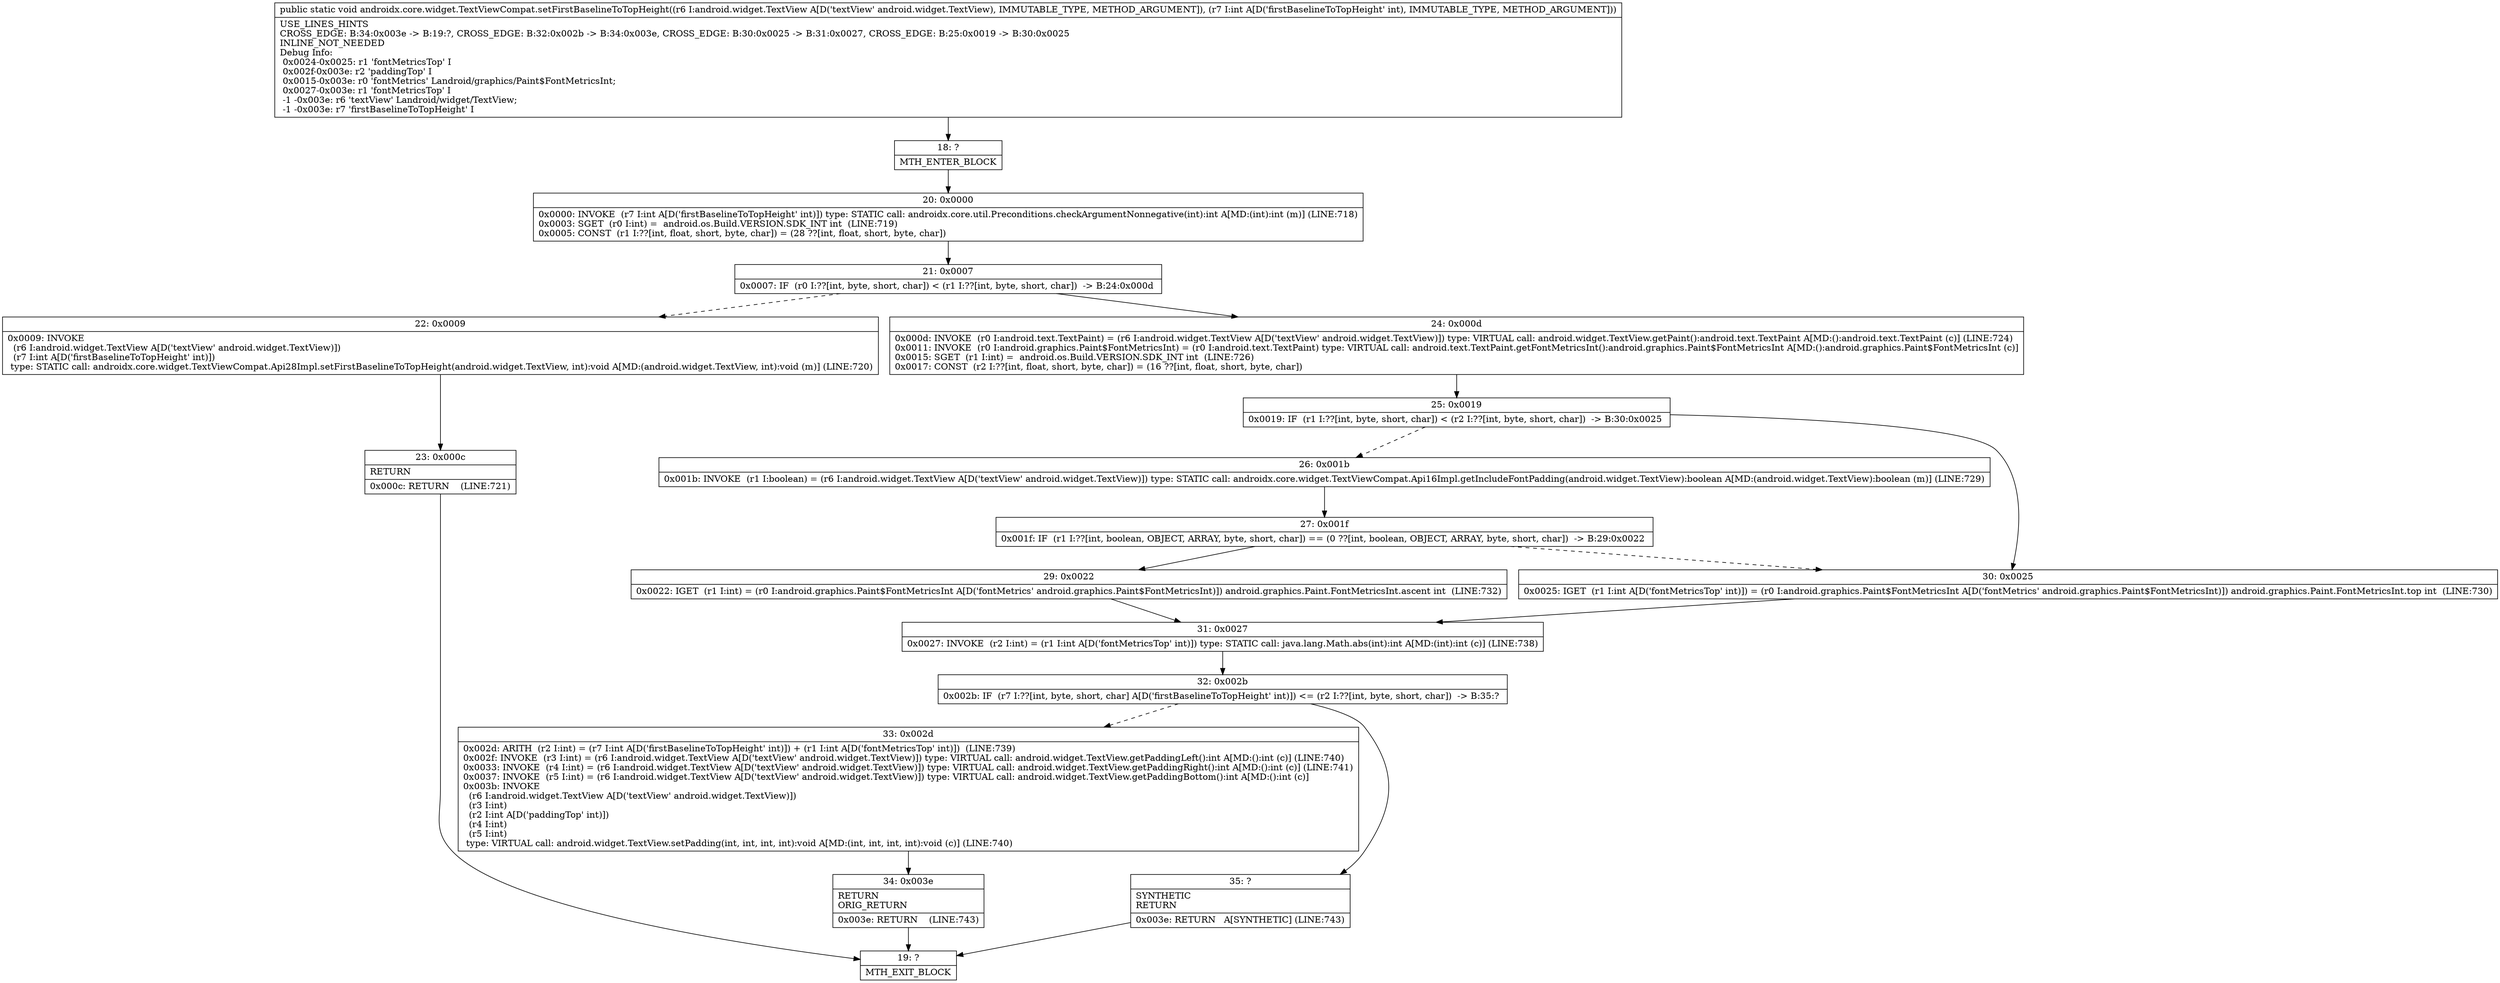 digraph "CFG forandroidx.core.widget.TextViewCompat.setFirstBaselineToTopHeight(Landroid\/widget\/TextView;I)V" {
Node_18 [shape=record,label="{18\:\ ?|MTH_ENTER_BLOCK\l}"];
Node_20 [shape=record,label="{20\:\ 0x0000|0x0000: INVOKE  (r7 I:int A[D('firstBaselineToTopHeight' int)]) type: STATIC call: androidx.core.util.Preconditions.checkArgumentNonnegative(int):int A[MD:(int):int (m)] (LINE:718)\l0x0003: SGET  (r0 I:int) =  android.os.Build.VERSION.SDK_INT int  (LINE:719)\l0x0005: CONST  (r1 I:??[int, float, short, byte, char]) = (28 ??[int, float, short, byte, char]) \l}"];
Node_21 [shape=record,label="{21\:\ 0x0007|0x0007: IF  (r0 I:??[int, byte, short, char]) \< (r1 I:??[int, byte, short, char])  \-\> B:24:0x000d \l}"];
Node_22 [shape=record,label="{22\:\ 0x0009|0x0009: INVOKE  \l  (r6 I:android.widget.TextView A[D('textView' android.widget.TextView)])\l  (r7 I:int A[D('firstBaselineToTopHeight' int)])\l type: STATIC call: androidx.core.widget.TextViewCompat.Api28Impl.setFirstBaselineToTopHeight(android.widget.TextView, int):void A[MD:(android.widget.TextView, int):void (m)] (LINE:720)\l}"];
Node_23 [shape=record,label="{23\:\ 0x000c|RETURN\l|0x000c: RETURN    (LINE:721)\l}"];
Node_19 [shape=record,label="{19\:\ ?|MTH_EXIT_BLOCK\l}"];
Node_24 [shape=record,label="{24\:\ 0x000d|0x000d: INVOKE  (r0 I:android.text.TextPaint) = (r6 I:android.widget.TextView A[D('textView' android.widget.TextView)]) type: VIRTUAL call: android.widget.TextView.getPaint():android.text.TextPaint A[MD:():android.text.TextPaint (c)] (LINE:724)\l0x0011: INVOKE  (r0 I:android.graphics.Paint$FontMetricsInt) = (r0 I:android.text.TextPaint) type: VIRTUAL call: android.text.TextPaint.getFontMetricsInt():android.graphics.Paint$FontMetricsInt A[MD:():android.graphics.Paint$FontMetricsInt (c)]\l0x0015: SGET  (r1 I:int) =  android.os.Build.VERSION.SDK_INT int  (LINE:726)\l0x0017: CONST  (r2 I:??[int, float, short, byte, char]) = (16 ??[int, float, short, byte, char]) \l}"];
Node_25 [shape=record,label="{25\:\ 0x0019|0x0019: IF  (r1 I:??[int, byte, short, char]) \< (r2 I:??[int, byte, short, char])  \-\> B:30:0x0025 \l}"];
Node_26 [shape=record,label="{26\:\ 0x001b|0x001b: INVOKE  (r1 I:boolean) = (r6 I:android.widget.TextView A[D('textView' android.widget.TextView)]) type: STATIC call: androidx.core.widget.TextViewCompat.Api16Impl.getIncludeFontPadding(android.widget.TextView):boolean A[MD:(android.widget.TextView):boolean (m)] (LINE:729)\l}"];
Node_27 [shape=record,label="{27\:\ 0x001f|0x001f: IF  (r1 I:??[int, boolean, OBJECT, ARRAY, byte, short, char]) == (0 ??[int, boolean, OBJECT, ARRAY, byte, short, char])  \-\> B:29:0x0022 \l}"];
Node_29 [shape=record,label="{29\:\ 0x0022|0x0022: IGET  (r1 I:int) = (r0 I:android.graphics.Paint$FontMetricsInt A[D('fontMetrics' android.graphics.Paint$FontMetricsInt)]) android.graphics.Paint.FontMetricsInt.ascent int  (LINE:732)\l}"];
Node_31 [shape=record,label="{31\:\ 0x0027|0x0027: INVOKE  (r2 I:int) = (r1 I:int A[D('fontMetricsTop' int)]) type: STATIC call: java.lang.Math.abs(int):int A[MD:(int):int (c)] (LINE:738)\l}"];
Node_32 [shape=record,label="{32\:\ 0x002b|0x002b: IF  (r7 I:??[int, byte, short, char] A[D('firstBaselineToTopHeight' int)]) \<= (r2 I:??[int, byte, short, char])  \-\> B:35:? \l}"];
Node_33 [shape=record,label="{33\:\ 0x002d|0x002d: ARITH  (r2 I:int) = (r7 I:int A[D('firstBaselineToTopHeight' int)]) + (r1 I:int A[D('fontMetricsTop' int)])  (LINE:739)\l0x002f: INVOKE  (r3 I:int) = (r6 I:android.widget.TextView A[D('textView' android.widget.TextView)]) type: VIRTUAL call: android.widget.TextView.getPaddingLeft():int A[MD:():int (c)] (LINE:740)\l0x0033: INVOKE  (r4 I:int) = (r6 I:android.widget.TextView A[D('textView' android.widget.TextView)]) type: VIRTUAL call: android.widget.TextView.getPaddingRight():int A[MD:():int (c)] (LINE:741)\l0x0037: INVOKE  (r5 I:int) = (r6 I:android.widget.TextView A[D('textView' android.widget.TextView)]) type: VIRTUAL call: android.widget.TextView.getPaddingBottom():int A[MD:():int (c)]\l0x003b: INVOKE  \l  (r6 I:android.widget.TextView A[D('textView' android.widget.TextView)])\l  (r3 I:int)\l  (r2 I:int A[D('paddingTop' int)])\l  (r4 I:int)\l  (r5 I:int)\l type: VIRTUAL call: android.widget.TextView.setPadding(int, int, int, int):void A[MD:(int, int, int, int):void (c)] (LINE:740)\l}"];
Node_34 [shape=record,label="{34\:\ 0x003e|RETURN\lORIG_RETURN\l|0x003e: RETURN    (LINE:743)\l}"];
Node_35 [shape=record,label="{35\:\ ?|SYNTHETIC\lRETURN\l|0x003e: RETURN   A[SYNTHETIC] (LINE:743)\l}"];
Node_30 [shape=record,label="{30\:\ 0x0025|0x0025: IGET  (r1 I:int A[D('fontMetricsTop' int)]) = (r0 I:android.graphics.Paint$FontMetricsInt A[D('fontMetrics' android.graphics.Paint$FontMetricsInt)]) android.graphics.Paint.FontMetricsInt.top int  (LINE:730)\l}"];
MethodNode[shape=record,label="{public static void androidx.core.widget.TextViewCompat.setFirstBaselineToTopHeight((r6 I:android.widget.TextView A[D('textView' android.widget.TextView), IMMUTABLE_TYPE, METHOD_ARGUMENT]), (r7 I:int A[D('firstBaselineToTopHeight' int), IMMUTABLE_TYPE, METHOD_ARGUMENT]))  | USE_LINES_HINTS\lCROSS_EDGE: B:34:0x003e \-\> B:19:?, CROSS_EDGE: B:32:0x002b \-\> B:34:0x003e, CROSS_EDGE: B:30:0x0025 \-\> B:31:0x0027, CROSS_EDGE: B:25:0x0019 \-\> B:30:0x0025\lINLINE_NOT_NEEDED\lDebug Info:\l  0x0024\-0x0025: r1 'fontMetricsTop' I\l  0x002f\-0x003e: r2 'paddingTop' I\l  0x0015\-0x003e: r0 'fontMetrics' Landroid\/graphics\/Paint$FontMetricsInt;\l  0x0027\-0x003e: r1 'fontMetricsTop' I\l  \-1 \-0x003e: r6 'textView' Landroid\/widget\/TextView;\l  \-1 \-0x003e: r7 'firstBaselineToTopHeight' I\l}"];
MethodNode -> Node_18;Node_18 -> Node_20;
Node_20 -> Node_21;
Node_21 -> Node_22[style=dashed];
Node_21 -> Node_24;
Node_22 -> Node_23;
Node_23 -> Node_19;
Node_24 -> Node_25;
Node_25 -> Node_26[style=dashed];
Node_25 -> Node_30;
Node_26 -> Node_27;
Node_27 -> Node_29;
Node_27 -> Node_30[style=dashed];
Node_29 -> Node_31;
Node_31 -> Node_32;
Node_32 -> Node_33[style=dashed];
Node_32 -> Node_35;
Node_33 -> Node_34;
Node_34 -> Node_19;
Node_35 -> Node_19;
Node_30 -> Node_31;
}

